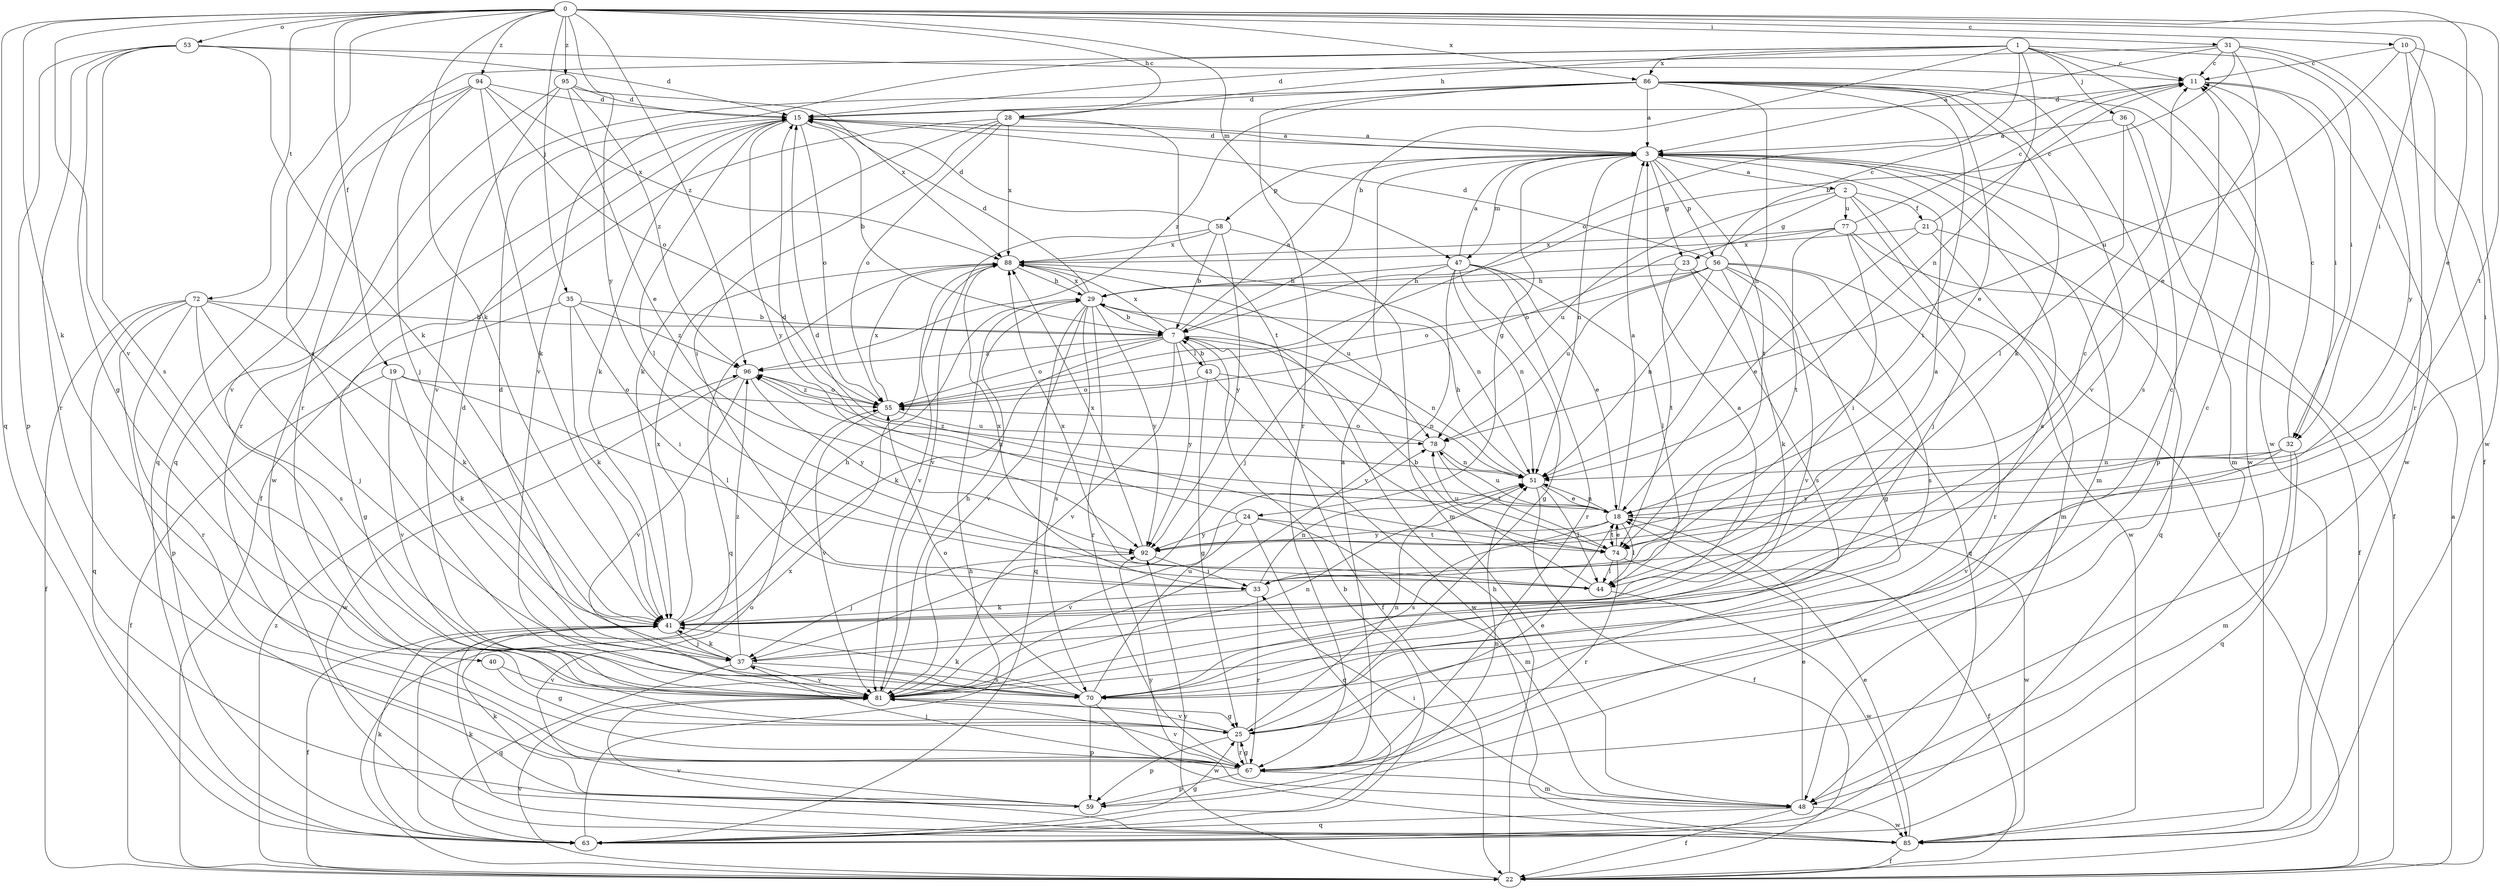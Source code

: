 strict digraph  {
0;
1;
2;
3;
7;
10;
11;
15;
18;
19;
21;
22;
23;
24;
25;
28;
29;
31;
32;
33;
35;
36;
37;
40;
41;
43;
44;
47;
48;
51;
53;
55;
56;
58;
59;
63;
67;
70;
72;
74;
77;
78;
81;
85;
86;
88;
92;
94;
95;
96;
0 -> 10  [label=c];
0 -> 18  [label=e];
0 -> 19  [label=f];
0 -> 28  [label=h];
0 -> 31  [label=i];
0 -> 32  [label=i];
0 -> 35  [label=j];
0 -> 40  [label=k];
0 -> 41  [label=k];
0 -> 47  [label=m];
0 -> 53  [label=o];
0 -> 63  [label=q];
0 -> 70  [label=s];
0 -> 72  [label=t];
0 -> 74  [label=t];
0 -> 81  [label=v];
0 -> 86  [label=x];
0 -> 92  [label=y];
0 -> 94  [label=z];
0 -> 95  [label=z];
0 -> 96  [label=z];
1 -> 7  [label=b];
1 -> 11  [label=c];
1 -> 28  [label=h];
1 -> 32  [label=i];
1 -> 36  [label=j];
1 -> 51  [label=n];
1 -> 55  [label=o];
1 -> 67  [label=r];
1 -> 81  [label=v];
1 -> 85  [label=w];
1 -> 86  [label=x];
2 -> 21  [label=f];
2 -> 22  [label=f];
2 -> 23  [label=g];
2 -> 37  [label=j];
2 -> 77  [label=u];
2 -> 78  [label=u];
3 -> 2  [label=a];
3 -> 15  [label=d];
3 -> 22  [label=f];
3 -> 23  [label=g];
3 -> 24  [label=g];
3 -> 47  [label=m];
3 -> 48  [label=m];
3 -> 51  [label=n];
3 -> 56  [label=p];
3 -> 58  [label=p];
3 -> 74  [label=t];
7 -> 3  [label=a];
7 -> 22  [label=f];
7 -> 41  [label=k];
7 -> 43  [label=l];
7 -> 51  [label=n];
7 -> 55  [label=o];
7 -> 81  [label=v];
7 -> 88  [label=x];
7 -> 92  [label=y];
7 -> 96  [label=z];
10 -> 11  [label=c];
10 -> 22  [label=f];
10 -> 67  [label=r];
10 -> 78  [label=u];
10 -> 85  [label=w];
11 -> 15  [label=d];
11 -> 32  [label=i];
11 -> 85  [label=w];
15 -> 3  [label=a];
15 -> 7  [label=b];
15 -> 41  [label=k];
15 -> 44  [label=l];
15 -> 55  [label=o];
15 -> 85  [label=w];
15 -> 92  [label=y];
18 -> 3  [label=a];
18 -> 44  [label=l];
18 -> 51  [label=n];
18 -> 70  [label=s];
18 -> 74  [label=t];
18 -> 78  [label=u];
18 -> 85  [label=w];
18 -> 92  [label=y];
18 -> 96  [label=z];
19 -> 22  [label=f];
19 -> 41  [label=k];
19 -> 44  [label=l];
19 -> 55  [label=o];
19 -> 81  [label=v];
21 -> 11  [label=c];
21 -> 18  [label=e];
21 -> 48  [label=m];
21 -> 63  [label=q];
21 -> 88  [label=x];
22 -> 3  [label=a];
22 -> 29  [label=h];
22 -> 81  [label=v];
22 -> 88  [label=x];
22 -> 92  [label=y];
22 -> 96  [label=z];
23 -> 29  [label=h];
23 -> 63  [label=q];
23 -> 70  [label=s];
23 -> 74  [label=t];
24 -> 15  [label=d];
24 -> 48  [label=m];
24 -> 63  [label=q];
24 -> 74  [label=t];
24 -> 81  [label=v];
24 -> 92  [label=y];
25 -> 11  [label=c];
25 -> 18  [label=e];
25 -> 51  [label=n];
25 -> 59  [label=p];
25 -> 67  [label=r];
25 -> 81  [label=v];
28 -> 3  [label=a];
28 -> 22  [label=f];
28 -> 33  [label=i];
28 -> 41  [label=k];
28 -> 55  [label=o];
28 -> 74  [label=t];
28 -> 88  [label=x];
29 -> 7  [label=b];
29 -> 15  [label=d];
29 -> 63  [label=q];
29 -> 67  [label=r];
29 -> 70  [label=s];
29 -> 81  [label=v];
29 -> 88  [label=x];
29 -> 92  [label=y];
31 -> 3  [label=a];
31 -> 7  [label=b];
31 -> 11  [label=c];
31 -> 15  [label=d];
31 -> 18  [label=e];
31 -> 33  [label=i];
31 -> 92  [label=y];
32 -> 11  [label=c];
32 -> 48  [label=m];
32 -> 51  [label=n];
32 -> 63  [label=q];
32 -> 81  [label=v];
32 -> 92  [label=y];
33 -> 41  [label=k];
33 -> 51  [label=n];
33 -> 67  [label=r];
33 -> 88  [label=x];
35 -> 7  [label=b];
35 -> 25  [label=g];
35 -> 33  [label=i];
35 -> 41  [label=k];
35 -> 96  [label=z];
36 -> 3  [label=a];
36 -> 44  [label=l];
36 -> 48  [label=m];
36 -> 59  [label=p];
37 -> 3  [label=a];
37 -> 15  [label=d];
37 -> 41  [label=k];
37 -> 63  [label=q];
37 -> 70  [label=s];
37 -> 81  [label=v];
37 -> 96  [label=z];
40 -> 25  [label=g];
40 -> 81  [label=v];
41 -> 11  [label=c];
41 -> 22  [label=f];
41 -> 29  [label=h];
41 -> 37  [label=j];
41 -> 88  [label=x];
43 -> 7  [label=b];
43 -> 25  [label=g];
43 -> 51  [label=n];
43 -> 55  [label=o];
43 -> 85  [label=w];
44 -> 3  [label=a];
44 -> 7  [label=b];
44 -> 85  [label=w];
44 -> 88  [label=x];
47 -> 3  [label=a];
47 -> 18  [label=e];
47 -> 25  [label=g];
47 -> 29  [label=h];
47 -> 37  [label=j];
47 -> 44  [label=l];
47 -> 51  [label=n];
47 -> 67  [label=r];
47 -> 81  [label=v];
48 -> 18  [label=e];
48 -> 22  [label=f];
48 -> 33  [label=i];
48 -> 63  [label=q];
48 -> 85  [label=w];
48 -> 92  [label=y];
51 -> 18  [label=e];
51 -> 22  [label=f];
51 -> 29  [label=h];
51 -> 44  [label=l];
51 -> 96  [label=z];
53 -> 11  [label=c];
53 -> 15  [label=d];
53 -> 25  [label=g];
53 -> 41  [label=k];
53 -> 59  [label=p];
53 -> 67  [label=r];
53 -> 70  [label=s];
55 -> 78  [label=u];
55 -> 81  [label=v];
55 -> 88  [label=x];
55 -> 96  [label=z];
56 -> 11  [label=c];
56 -> 15  [label=d];
56 -> 25  [label=g];
56 -> 29  [label=h];
56 -> 41  [label=k];
56 -> 51  [label=n];
56 -> 55  [label=o];
56 -> 67  [label=r];
56 -> 70  [label=s];
56 -> 78  [label=u];
56 -> 81  [label=v];
58 -> 7  [label=b];
58 -> 15  [label=d];
58 -> 48  [label=m];
58 -> 81  [label=v];
58 -> 88  [label=x];
58 -> 92  [label=y];
59 -> 41  [label=k];
59 -> 51  [label=n];
59 -> 55  [label=o];
63 -> 7  [label=b];
63 -> 25  [label=g];
63 -> 29  [label=h];
63 -> 41  [label=k];
67 -> 3  [label=a];
67 -> 25  [label=g];
67 -> 37  [label=j];
67 -> 48  [label=m];
67 -> 59  [label=p];
67 -> 81  [label=v];
70 -> 3  [label=a];
70 -> 11  [label=c];
70 -> 15  [label=d];
70 -> 41  [label=k];
70 -> 55  [label=o];
70 -> 59  [label=p];
70 -> 78  [label=u];
70 -> 85  [label=w];
72 -> 7  [label=b];
72 -> 22  [label=f];
72 -> 37  [label=j];
72 -> 41  [label=k];
72 -> 59  [label=p];
72 -> 63  [label=q];
72 -> 67  [label=r];
72 -> 70  [label=s];
74 -> 15  [label=d];
74 -> 18  [label=e];
74 -> 22  [label=f];
74 -> 44  [label=l];
74 -> 67  [label=r];
74 -> 78  [label=u];
77 -> 11  [label=c];
77 -> 22  [label=f];
77 -> 33  [label=i];
77 -> 55  [label=o];
77 -> 74  [label=t];
77 -> 85  [label=w];
77 -> 88  [label=x];
78 -> 51  [label=n];
78 -> 55  [label=o];
78 -> 74  [label=t];
81 -> 25  [label=g];
81 -> 29  [label=h];
81 -> 51  [label=n];
85 -> 18  [label=e];
85 -> 22  [label=f];
85 -> 41  [label=k];
85 -> 81  [label=v];
86 -> 3  [label=a];
86 -> 15  [label=d];
86 -> 18  [label=e];
86 -> 33  [label=i];
86 -> 41  [label=k];
86 -> 51  [label=n];
86 -> 63  [label=q];
86 -> 67  [label=r];
86 -> 70  [label=s];
86 -> 81  [label=v];
86 -> 85  [label=w];
86 -> 96  [label=z];
88 -> 29  [label=h];
88 -> 51  [label=n];
88 -> 63  [label=q];
88 -> 78  [label=u];
88 -> 81  [label=v];
92 -> 33  [label=i];
92 -> 37  [label=j];
92 -> 88  [label=x];
94 -> 15  [label=d];
94 -> 37  [label=j];
94 -> 41  [label=k];
94 -> 55  [label=o];
94 -> 63  [label=q];
94 -> 81  [label=v];
94 -> 88  [label=x];
95 -> 15  [label=d];
95 -> 18  [label=e];
95 -> 67  [label=r];
95 -> 81  [label=v];
95 -> 88  [label=x];
95 -> 96  [label=z];
96 -> 55  [label=o];
96 -> 81  [label=v];
96 -> 85  [label=w];
96 -> 92  [label=y];
}
